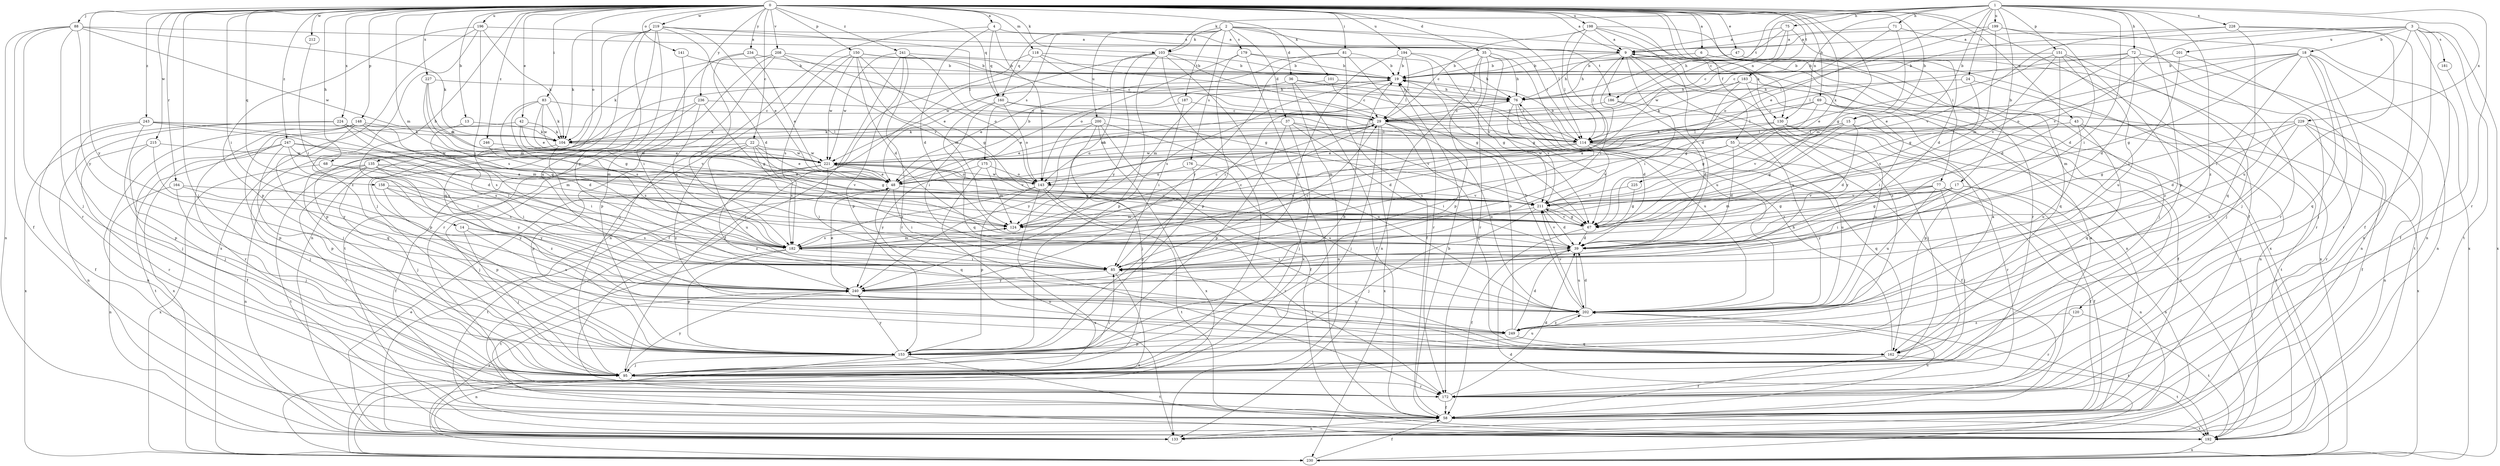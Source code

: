 strict digraph  {
0;
1;
2;
3;
4;
6;
9;
13;
14;
15;
17;
18;
19;
22;
24;
29;
35;
36;
37;
39;
42;
43;
47;
48;
55;
58;
67;
68;
69;
71;
72;
75;
76;
77;
81;
83;
85;
88;
95;
101;
103;
104;
114;
118;
120;
124;
130;
133;
135;
141;
143;
148;
150;
151;
153;
158;
160;
162;
164;
172;
175;
176;
179;
181;
182;
183;
186;
187;
192;
194;
196;
198;
199;
200;
201;
202;
208;
211;
212;
215;
219;
221;
224;
225;
227;
228;
229;
230;
234;
236;
240;
241;
243;
246;
247;
249;
0 -> 4  [label=a];
0 -> 6  [label=a];
0 -> 9  [label=a];
0 -> 13  [label=b];
0 -> 14  [label=b];
0 -> 15  [label=b];
0 -> 22  [label=c];
0 -> 35  [label=d];
0 -> 42  [label=e];
0 -> 43  [label=e];
0 -> 47  [label=e];
0 -> 55  [label=f];
0 -> 58  [label=f];
0 -> 67  [label=g];
0 -> 68  [label=h];
0 -> 69  [label=h];
0 -> 77  [label=i];
0 -> 81  [label=i];
0 -> 83  [label=i];
0 -> 85  [label=i];
0 -> 88  [label=j];
0 -> 95  [label=j];
0 -> 101  [label=k];
0 -> 103  [label=k];
0 -> 114  [label=l];
0 -> 118  [label=m];
0 -> 120  [label=m];
0 -> 124  [label=m];
0 -> 130  [label=n];
0 -> 135  [label=o];
0 -> 141  [label=o];
0 -> 148  [label=p];
0 -> 150  [label=p];
0 -> 158  [label=q];
0 -> 160  [label=q];
0 -> 164  [label=r];
0 -> 183  [label=t];
0 -> 194  [label=u];
0 -> 196  [label=u];
0 -> 198  [label=u];
0 -> 208  [label=v];
0 -> 212  [label=w];
0 -> 215  [label=w];
0 -> 219  [label=w];
0 -> 224  [label=x];
0 -> 225  [label=x];
0 -> 227  [label=x];
0 -> 234  [label=y];
0 -> 236  [label=y];
0 -> 240  [label=y];
0 -> 241  [label=z];
0 -> 243  [label=z];
0 -> 246  [label=z];
0 -> 247  [label=z];
1 -> 15  [label=b];
1 -> 17  [label=b];
1 -> 24  [label=c];
1 -> 29  [label=c];
1 -> 48  [label=e];
1 -> 71  [label=h];
1 -> 72  [label=h];
1 -> 75  [label=h];
1 -> 85  [label=i];
1 -> 103  [label=k];
1 -> 130  [label=n];
1 -> 151  [label=p];
1 -> 153  [label=p];
1 -> 172  [label=r];
1 -> 186  [label=t];
1 -> 199  [label=u];
1 -> 228  [label=x];
1 -> 229  [label=x];
1 -> 249  [label=z];
2 -> 36  [label=d];
2 -> 37  [label=d];
2 -> 103  [label=k];
2 -> 114  [label=l];
2 -> 130  [label=n];
2 -> 160  [label=q];
2 -> 175  [label=s];
2 -> 176  [label=s];
2 -> 179  [label=s];
2 -> 186  [label=t];
2 -> 187  [label=t];
2 -> 200  [label=u];
3 -> 18  [label=b];
3 -> 29  [label=c];
3 -> 58  [label=f];
3 -> 133  [label=n];
3 -> 181  [label=s];
3 -> 192  [label=t];
3 -> 201  [label=u];
3 -> 202  [label=u];
3 -> 211  [label=v];
3 -> 230  [label=x];
4 -> 9  [label=a];
4 -> 39  [label=d];
4 -> 133  [label=n];
4 -> 143  [label=o];
4 -> 160  [label=q];
6 -> 19  [label=b];
6 -> 76  [label=h];
6 -> 95  [label=j];
6 -> 162  [label=q];
9 -> 19  [label=b];
9 -> 76  [label=h];
9 -> 85  [label=i];
9 -> 114  [label=l];
9 -> 133  [label=n];
9 -> 202  [label=u];
9 -> 249  [label=z];
13 -> 85  [label=i];
13 -> 104  [label=k];
14 -> 95  [label=j];
14 -> 182  [label=s];
14 -> 202  [label=u];
15 -> 39  [label=d];
15 -> 48  [label=e];
15 -> 67  [label=g];
15 -> 114  [label=l];
15 -> 192  [label=t];
15 -> 211  [label=v];
17 -> 58  [label=f];
17 -> 67  [label=g];
17 -> 85  [label=i];
17 -> 124  [label=m];
17 -> 133  [label=n];
17 -> 211  [label=v];
17 -> 240  [label=y];
18 -> 19  [label=b];
18 -> 48  [label=e];
18 -> 67  [label=g];
18 -> 85  [label=i];
18 -> 95  [label=j];
18 -> 133  [label=n];
18 -> 143  [label=o];
18 -> 162  [label=q];
18 -> 172  [label=r];
19 -> 76  [label=h];
19 -> 85  [label=i];
19 -> 124  [label=m];
19 -> 182  [label=s];
22 -> 48  [label=e];
22 -> 67  [label=g];
22 -> 153  [label=p];
22 -> 182  [label=s];
22 -> 202  [label=u];
22 -> 221  [label=w];
22 -> 249  [label=z];
24 -> 76  [label=h];
24 -> 133  [label=n];
24 -> 182  [label=s];
29 -> 48  [label=e];
29 -> 95  [label=j];
29 -> 104  [label=k];
29 -> 114  [label=l];
29 -> 143  [label=o];
29 -> 162  [label=q];
29 -> 202  [label=u];
29 -> 230  [label=x];
35 -> 19  [label=b];
35 -> 76  [label=h];
35 -> 133  [label=n];
35 -> 153  [label=p];
35 -> 172  [label=r];
35 -> 202  [label=u];
35 -> 211  [label=v];
36 -> 48  [label=e];
36 -> 58  [label=f];
36 -> 76  [label=h];
36 -> 114  [label=l];
36 -> 133  [label=n];
37 -> 39  [label=d];
37 -> 95  [label=j];
37 -> 104  [label=k];
37 -> 114  [label=l];
37 -> 153  [label=p];
37 -> 211  [label=v];
39 -> 85  [label=i];
39 -> 202  [label=u];
39 -> 211  [label=v];
42 -> 48  [label=e];
42 -> 104  [label=k];
42 -> 211  [label=v];
42 -> 230  [label=x];
43 -> 114  [label=l];
43 -> 162  [label=q];
43 -> 202  [label=u];
43 -> 230  [label=x];
47 -> 19  [label=b];
47 -> 230  [label=x];
48 -> 76  [label=h];
48 -> 85  [label=i];
48 -> 162  [label=q];
48 -> 192  [label=t];
48 -> 211  [label=v];
55 -> 39  [label=d];
55 -> 172  [label=r];
55 -> 182  [label=s];
55 -> 202  [label=u];
55 -> 221  [label=w];
58 -> 9  [label=a];
58 -> 19  [label=b];
58 -> 133  [label=n];
58 -> 192  [label=t];
58 -> 202  [label=u];
67 -> 39  [label=d];
67 -> 58  [label=f];
67 -> 211  [label=v];
68 -> 48  [label=e];
68 -> 85  [label=i];
68 -> 230  [label=x];
69 -> 29  [label=c];
69 -> 58  [label=f];
69 -> 67  [label=g];
69 -> 85  [label=i];
69 -> 114  [label=l];
69 -> 192  [label=t];
71 -> 9  [label=a];
71 -> 124  [label=m];
71 -> 143  [label=o];
71 -> 172  [label=r];
72 -> 19  [label=b];
72 -> 39  [label=d];
72 -> 114  [label=l];
72 -> 172  [label=r];
72 -> 192  [label=t];
72 -> 211  [label=v];
75 -> 9  [label=a];
75 -> 29  [label=c];
75 -> 39  [label=d];
75 -> 76  [label=h];
75 -> 221  [label=w];
76 -> 29  [label=c];
76 -> 39  [label=d];
76 -> 202  [label=u];
76 -> 211  [label=v];
77 -> 58  [label=f];
77 -> 67  [label=g];
77 -> 95  [label=j];
77 -> 133  [label=n];
77 -> 182  [label=s];
77 -> 202  [label=u];
77 -> 211  [label=v];
81 -> 19  [label=b];
81 -> 58  [label=f];
81 -> 172  [label=r];
81 -> 221  [label=w];
81 -> 240  [label=y];
83 -> 29  [label=c];
83 -> 48  [label=e];
83 -> 67  [label=g];
83 -> 104  [label=k];
83 -> 182  [label=s];
83 -> 221  [label=w];
85 -> 29  [label=c];
85 -> 230  [label=x];
85 -> 240  [label=y];
88 -> 9  [label=a];
88 -> 58  [label=f];
88 -> 95  [label=j];
88 -> 104  [label=k];
88 -> 133  [label=n];
88 -> 172  [label=r];
88 -> 221  [label=w];
88 -> 240  [label=y];
95 -> 9  [label=a];
95 -> 85  [label=i];
95 -> 172  [label=r];
95 -> 240  [label=y];
101 -> 29  [label=c];
101 -> 76  [label=h];
101 -> 153  [label=p];
103 -> 19  [label=b];
103 -> 48  [label=e];
103 -> 67  [label=g];
103 -> 95  [label=j];
103 -> 124  [label=m];
103 -> 153  [label=p];
103 -> 230  [label=x];
103 -> 240  [label=y];
104 -> 85  [label=i];
104 -> 95  [label=j];
104 -> 221  [label=w];
114 -> 19  [label=b];
114 -> 58  [label=f];
114 -> 85  [label=i];
114 -> 162  [label=q];
114 -> 182  [label=s];
114 -> 211  [label=v];
114 -> 221  [label=w];
118 -> 19  [label=b];
118 -> 29  [label=c];
118 -> 58  [label=f];
118 -> 95  [label=j];
118 -> 114  [label=l];
120 -> 172  [label=r];
120 -> 192  [label=t];
120 -> 249  [label=z];
124 -> 29  [label=c];
124 -> 182  [label=s];
130 -> 114  [label=l];
130 -> 124  [label=m];
130 -> 153  [label=p];
130 -> 192  [label=t];
130 -> 202  [label=u];
133 -> 48  [label=e];
133 -> 240  [label=y];
135 -> 48  [label=e];
135 -> 95  [label=j];
135 -> 133  [label=n];
135 -> 172  [label=r];
135 -> 192  [label=t];
135 -> 211  [label=v];
135 -> 240  [label=y];
135 -> 249  [label=z];
141 -> 19  [label=b];
141 -> 85  [label=i];
143 -> 153  [label=p];
143 -> 172  [label=r];
143 -> 182  [label=s];
143 -> 192  [label=t];
143 -> 211  [label=v];
143 -> 221  [label=w];
143 -> 230  [label=x];
148 -> 104  [label=k];
148 -> 124  [label=m];
148 -> 133  [label=n];
148 -> 153  [label=p];
148 -> 162  [label=q];
148 -> 172  [label=r];
148 -> 182  [label=s];
150 -> 19  [label=b];
150 -> 29  [label=c];
150 -> 39  [label=d];
150 -> 67  [label=g];
150 -> 95  [label=j];
150 -> 124  [label=m];
150 -> 182  [label=s];
150 -> 221  [label=w];
151 -> 19  [label=b];
151 -> 39  [label=d];
151 -> 48  [label=e];
151 -> 67  [label=g];
151 -> 95  [label=j];
151 -> 202  [label=u];
151 -> 249  [label=z];
153 -> 19  [label=b];
153 -> 95  [label=j];
153 -> 133  [label=n];
153 -> 192  [label=t];
153 -> 202  [label=u];
153 -> 240  [label=y];
158 -> 153  [label=p];
158 -> 182  [label=s];
158 -> 211  [label=v];
158 -> 240  [label=y];
160 -> 29  [label=c];
160 -> 85  [label=i];
160 -> 114  [label=l];
160 -> 143  [label=o];
160 -> 162  [label=q];
162 -> 58  [label=f];
162 -> 76  [label=h];
162 -> 85  [label=i];
162 -> 192  [label=t];
164 -> 95  [label=j];
164 -> 133  [label=n];
164 -> 211  [label=v];
164 -> 240  [label=y];
172 -> 39  [label=d];
172 -> 58  [label=f];
175 -> 124  [label=m];
175 -> 133  [label=n];
175 -> 143  [label=o];
175 -> 240  [label=y];
176 -> 143  [label=o];
176 -> 153  [label=p];
176 -> 202  [label=u];
179 -> 19  [label=b];
179 -> 58  [label=f];
179 -> 67  [label=g];
179 -> 143  [label=o];
179 -> 153  [label=p];
181 -> 58  [label=f];
182 -> 9  [label=a];
182 -> 29  [label=c];
182 -> 85  [label=i];
182 -> 124  [label=m];
182 -> 153  [label=p];
182 -> 192  [label=t];
183 -> 67  [label=g];
183 -> 76  [label=h];
183 -> 104  [label=k];
183 -> 192  [label=t];
183 -> 240  [label=y];
186 -> 29  [label=c];
186 -> 39  [label=d];
186 -> 95  [label=j];
187 -> 29  [label=c];
187 -> 48  [label=e];
187 -> 85  [label=i];
192 -> 230  [label=x];
194 -> 19  [label=b];
194 -> 29  [label=c];
194 -> 67  [label=g];
194 -> 76  [label=h];
194 -> 240  [label=y];
196 -> 9  [label=a];
196 -> 85  [label=i];
196 -> 104  [label=k];
196 -> 153  [label=p];
196 -> 230  [label=x];
196 -> 249  [label=z];
198 -> 9  [label=a];
198 -> 29  [label=c];
198 -> 39  [label=d];
198 -> 85  [label=i];
198 -> 114  [label=l];
198 -> 172  [label=r];
198 -> 230  [label=x];
199 -> 9  [label=a];
199 -> 39  [label=d];
199 -> 114  [label=l];
199 -> 124  [label=m];
199 -> 230  [label=x];
200 -> 58  [label=f];
200 -> 95  [label=j];
200 -> 104  [label=k];
200 -> 202  [label=u];
200 -> 230  [label=x];
200 -> 240  [label=y];
201 -> 19  [label=b];
201 -> 85  [label=i];
201 -> 133  [label=n];
202 -> 19  [label=b];
202 -> 39  [label=d];
202 -> 192  [label=t];
202 -> 211  [label=v];
202 -> 249  [label=z];
208 -> 19  [label=b];
208 -> 104  [label=k];
208 -> 143  [label=o];
208 -> 153  [label=p];
208 -> 192  [label=t];
208 -> 211  [label=v];
211 -> 39  [label=d];
211 -> 67  [label=g];
211 -> 95  [label=j];
211 -> 124  [label=m];
212 -> 85  [label=i];
215 -> 95  [label=j];
215 -> 172  [label=r];
215 -> 221  [label=w];
215 -> 240  [label=y];
219 -> 9  [label=a];
219 -> 39  [label=d];
219 -> 48  [label=e];
219 -> 95  [label=j];
219 -> 104  [label=k];
219 -> 114  [label=l];
219 -> 133  [label=n];
219 -> 162  [label=q];
219 -> 202  [label=u];
219 -> 240  [label=y];
221 -> 19  [label=b];
221 -> 48  [label=e];
221 -> 58  [label=f];
221 -> 67  [label=g];
221 -> 85  [label=i];
221 -> 95  [label=j];
221 -> 143  [label=o];
221 -> 211  [label=v];
221 -> 249  [label=z];
224 -> 39  [label=d];
224 -> 67  [label=g];
224 -> 104  [label=k];
224 -> 133  [label=n];
224 -> 230  [label=x];
225 -> 67  [label=g];
225 -> 211  [label=v];
227 -> 48  [label=e];
227 -> 76  [label=h];
227 -> 124  [label=m];
227 -> 182  [label=s];
228 -> 9  [label=a];
228 -> 95  [label=j];
228 -> 133  [label=n];
228 -> 162  [label=q];
228 -> 211  [label=v];
229 -> 39  [label=d];
229 -> 58  [label=f];
229 -> 67  [label=g];
229 -> 104  [label=k];
229 -> 114  [label=l];
229 -> 133  [label=n];
229 -> 172  [label=r];
229 -> 202  [label=u];
230 -> 39  [label=d];
230 -> 58  [label=f];
234 -> 19  [label=b];
234 -> 48  [label=e];
234 -> 172  [label=r];
234 -> 182  [label=s];
236 -> 29  [label=c];
236 -> 67  [label=g];
236 -> 95  [label=j];
236 -> 153  [label=p];
236 -> 182  [label=s];
240 -> 48  [label=e];
240 -> 202  [label=u];
241 -> 19  [label=b];
241 -> 58  [label=f];
241 -> 67  [label=g];
241 -> 153  [label=p];
241 -> 172  [label=r];
241 -> 221  [label=w];
243 -> 39  [label=d];
243 -> 58  [label=f];
243 -> 95  [label=j];
243 -> 114  [label=l];
243 -> 124  [label=m];
243 -> 153  [label=p];
246 -> 182  [label=s];
246 -> 221  [label=w];
247 -> 58  [label=f];
247 -> 85  [label=i];
247 -> 124  [label=m];
247 -> 153  [label=p];
247 -> 182  [label=s];
247 -> 192  [label=t];
247 -> 221  [label=w];
249 -> 19  [label=b];
249 -> 39  [label=d];
249 -> 153  [label=p];
249 -> 162  [label=q];
}
